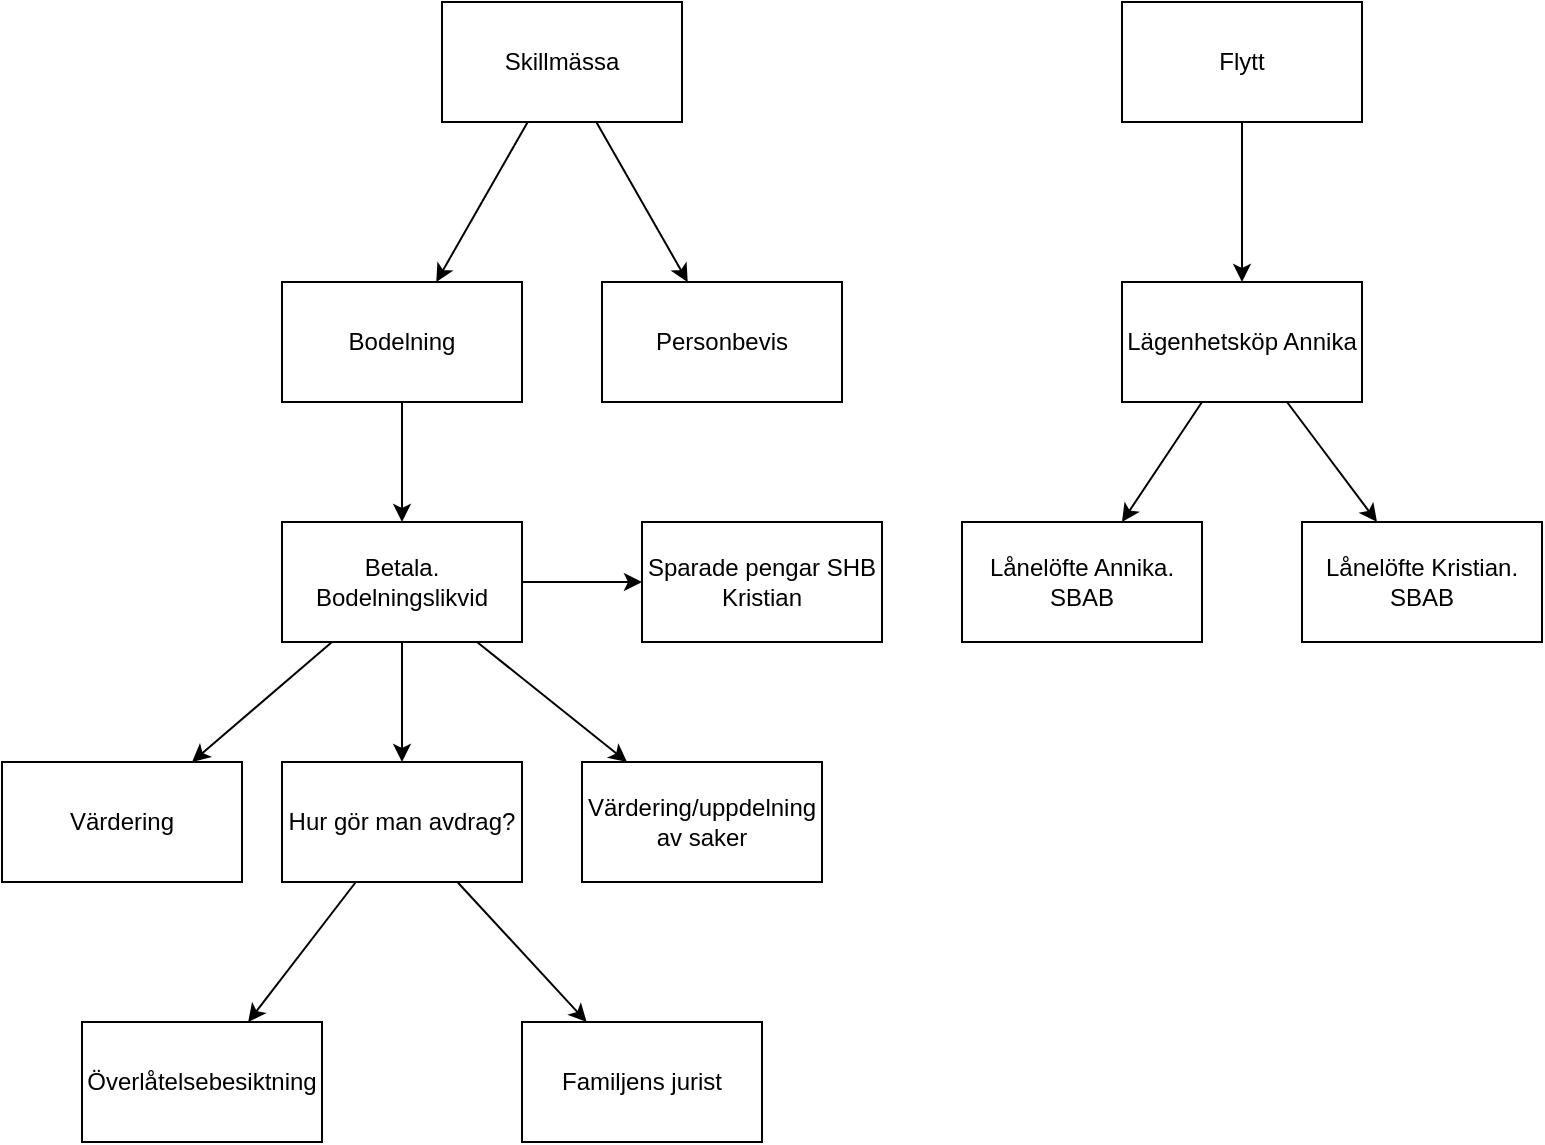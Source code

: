 <mxfile version="20.1.1" type="github">
  <diagram id="D6cnaOc5WCBr1gk6dB1F" name="Page-1">
    <mxGraphModel dx="1422" dy="762" grid="1" gridSize="10" guides="1" tooltips="1" connect="1" arrows="1" fold="1" page="1" pageScale="1" pageWidth="827" pageHeight="1169" math="0" shadow="0">
      <root>
        <mxCell id="0" />
        <mxCell id="1" parent="0" />
        <mxCell id="4qMdnJ5i7SVLYjdUpiAE-1" value="Skillmässa" style="rounded=0;whiteSpace=wrap;html=1;" vertex="1" parent="1">
          <mxGeometry x="240" y="100" width="120" height="60" as="geometry" />
        </mxCell>
        <mxCell id="4qMdnJ5i7SVLYjdUpiAE-2" value="Bodelning" style="rounded=0;whiteSpace=wrap;html=1;" vertex="1" parent="1">
          <mxGeometry x="160" y="240" width="120" height="60" as="geometry" />
        </mxCell>
        <mxCell id="4qMdnJ5i7SVLYjdUpiAE-3" value="" style="endArrow=classic;html=1;rounded=0;" edge="1" parent="1" source="4qMdnJ5i7SVLYjdUpiAE-1" target="4qMdnJ5i7SVLYjdUpiAE-2">
          <mxGeometry width="50" height="50" relative="1" as="geometry">
            <mxPoint x="390" y="420" as="sourcePoint" />
            <mxPoint x="440" y="370" as="targetPoint" />
          </mxGeometry>
        </mxCell>
        <mxCell id="4qMdnJ5i7SVLYjdUpiAE-4" value="Betala. Bodelningslikvid" style="rounded=0;whiteSpace=wrap;html=1;" vertex="1" parent="1">
          <mxGeometry x="160" y="360" width="120" height="60" as="geometry" />
        </mxCell>
        <mxCell id="4qMdnJ5i7SVLYjdUpiAE-5" value="Värdering" style="rounded=0;whiteSpace=wrap;html=1;" vertex="1" parent="1">
          <mxGeometry x="20" y="480" width="120" height="60" as="geometry" />
        </mxCell>
        <mxCell id="4qMdnJ5i7SVLYjdUpiAE-7" value="Hur gör man avdrag?" style="rounded=0;whiteSpace=wrap;html=1;" vertex="1" parent="1">
          <mxGeometry x="160" y="480" width="120" height="60" as="geometry" />
        </mxCell>
        <mxCell id="4qMdnJ5i7SVLYjdUpiAE-8" value="" style="endArrow=classic;html=1;rounded=0;" edge="1" parent="1" source="4qMdnJ5i7SVLYjdUpiAE-2" target="4qMdnJ5i7SVLYjdUpiAE-4">
          <mxGeometry width="50" height="50" relative="1" as="geometry">
            <mxPoint x="390" y="420" as="sourcePoint" />
            <mxPoint x="440" y="370" as="targetPoint" />
          </mxGeometry>
        </mxCell>
        <mxCell id="4qMdnJ5i7SVLYjdUpiAE-11" value="Familjens jurist" style="rounded=0;whiteSpace=wrap;html=1;" vertex="1" parent="1">
          <mxGeometry x="280" y="610" width="120" height="60" as="geometry" />
        </mxCell>
        <mxCell id="4qMdnJ5i7SVLYjdUpiAE-12" value="Överlåtelsebesiktning" style="rounded=0;whiteSpace=wrap;html=1;" vertex="1" parent="1">
          <mxGeometry x="60" y="610" width="120" height="60" as="geometry" />
        </mxCell>
        <mxCell id="4qMdnJ5i7SVLYjdUpiAE-13" value="Värdering/uppdelning av saker" style="rounded=0;whiteSpace=wrap;html=1;" vertex="1" parent="1">
          <mxGeometry x="310" y="480" width="120" height="60" as="geometry" />
        </mxCell>
        <mxCell id="4qMdnJ5i7SVLYjdUpiAE-15" value="Personbevis" style="rounded=0;whiteSpace=wrap;html=1;" vertex="1" parent="1">
          <mxGeometry x="320" y="240" width="120" height="60" as="geometry" />
        </mxCell>
        <mxCell id="4qMdnJ5i7SVLYjdUpiAE-17" value="" style="endArrow=classic;html=1;rounded=0;" edge="1" parent="1" source="4qMdnJ5i7SVLYjdUpiAE-7" target="4qMdnJ5i7SVLYjdUpiAE-11">
          <mxGeometry width="50" height="50" relative="1" as="geometry">
            <mxPoint x="390" y="410" as="sourcePoint" />
            <mxPoint x="440" y="360" as="targetPoint" />
          </mxGeometry>
        </mxCell>
        <mxCell id="4qMdnJ5i7SVLYjdUpiAE-18" value="" style="endArrow=classic;html=1;rounded=0;" edge="1" parent="1" source="4qMdnJ5i7SVLYjdUpiAE-7" target="4qMdnJ5i7SVLYjdUpiAE-12">
          <mxGeometry width="50" height="50" relative="1" as="geometry">
            <mxPoint x="390" y="410" as="sourcePoint" />
            <mxPoint x="440" y="360" as="targetPoint" />
          </mxGeometry>
        </mxCell>
        <mxCell id="4qMdnJ5i7SVLYjdUpiAE-19" value="Lånelöfte Kristian.&lt;br&gt;SBAB" style="rounded=0;whiteSpace=wrap;html=1;" vertex="1" parent="1">
          <mxGeometry x="670" y="360" width="120" height="60" as="geometry" />
        </mxCell>
        <mxCell id="4qMdnJ5i7SVLYjdUpiAE-20" value="Lånelöfte Annika. SBAB" style="rounded=0;whiteSpace=wrap;html=1;" vertex="1" parent="1">
          <mxGeometry x="500" y="360" width="120" height="60" as="geometry" />
        </mxCell>
        <mxCell id="4qMdnJ5i7SVLYjdUpiAE-21" value="Lägenhetsköp Annika" style="rounded=0;whiteSpace=wrap;html=1;" vertex="1" parent="1">
          <mxGeometry x="580" y="240" width="120" height="60" as="geometry" />
        </mxCell>
        <mxCell id="4qMdnJ5i7SVLYjdUpiAE-22" value="" style="endArrow=classic;html=1;rounded=0;" edge="1" parent="1" source="4qMdnJ5i7SVLYjdUpiAE-1" target="4qMdnJ5i7SVLYjdUpiAE-15">
          <mxGeometry width="50" height="50" relative="1" as="geometry">
            <mxPoint x="390" y="410" as="sourcePoint" />
            <mxPoint x="440" y="360" as="targetPoint" />
          </mxGeometry>
        </mxCell>
        <mxCell id="4qMdnJ5i7SVLYjdUpiAE-23" value="" style="endArrow=classic;html=1;rounded=0;" edge="1" parent="1" source="4qMdnJ5i7SVLYjdUpiAE-4" target="4qMdnJ5i7SVLYjdUpiAE-13">
          <mxGeometry width="50" height="50" relative="1" as="geometry">
            <mxPoint x="390" y="410" as="sourcePoint" />
            <mxPoint x="440" y="360" as="targetPoint" />
          </mxGeometry>
        </mxCell>
        <mxCell id="4qMdnJ5i7SVLYjdUpiAE-24" value="" style="endArrow=classic;html=1;rounded=0;" edge="1" parent="1" source="4qMdnJ5i7SVLYjdUpiAE-4" target="4qMdnJ5i7SVLYjdUpiAE-7">
          <mxGeometry width="50" height="50" relative="1" as="geometry">
            <mxPoint x="390" y="410" as="sourcePoint" />
            <mxPoint x="440" y="360" as="targetPoint" />
          </mxGeometry>
        </mxCell>
        <mxCell id="4qMdnJ5i7SVLYjdUpiAE-25" value="" style="endArrow=classic;html=1;rounded=0;" edge="1" parent="1" source="4qMdnJ5i7SVLYjdUpiAE-4" target="4qMdnJ5i7SVLYjdUpiAE-5">
          <mxGeometry width="50" height="50" relative="1" as="geometry">
            <mxPoint x="390" y="410" as="sourcePoint" />
            <mxPoint x="440" y="360" as="targetPoint" />
          </mxGeometry>
        </mxCell>
        <mxCell id="4qMdnJ5i7SVLYjdUpiAE-26" value="Flytt" style="rounded=0;whiteSpace=wrap;html=1;" vertex="1" parent="1">
          <mxGeometry x="580" y="100" width="120" height="60" as="geometry" />
        </mxCell>
        <mxCell id="4qMdnJ5i7SVLYjdUpiAE-27" value="" style="endArrow=classic;html=1;rounded=0;" edge="1" parent="1" source="4qMdnJ5i7SVLYjdUpiAE-26" target="4qMdnJ5i7SVLYjdUpiAE-21">
          <mxGeometry width="50" height="50" relative="1" as="geometry">
            <mxPoint x="390" y="410" as="sourcePoint" />
            <mxPoint x="440" y="360" as="targetPoint" />
          </mxGeometry>
        </mxCell>
        <mxCell id="4qMdnJ5i7SVLYjdUpiAE-29" value="" style="endArrow=classic;html=1;rounded=0;" edge="1" parent="1" source="4qMdnJ5i7SVLYjdUpiAE-21" target="4qMdnJ5i7SVLYjdUpiAE-20">
          <mxGeometry width="50" height="50" relative="1" as="geometry">
            <mxPoint x="540" y="320" as="sourcePoint" />
            <mxPoint x="660" y="270" as="targetPoint" />
          </mxGeometry>
        </mxCell>
        <mxCell id="4qMdnJ5i7SVLYjdUpiAE-30" value="" style="endArrow=classic;html=1;rounded=0;" edge="1" parent="1" source="4qMdnJ5i7SVLYjdUpiAE-21" target="4qMdnJ5i7SVLYjdUpiAE-19">
          <mxGeometry width="50" height="50" relative="1" as="geometry">
            <mxPoint x="490" y="410" as="sourcePoint" />
            <mxPoint x="540" y="360" as="targetPoint" />
          </mxGeometry>
        </mxCell>
        <mxCell id="4qMdnJ5i7SVLYjdUpiAE-31" value="Sparade pengar SHB&lt;br&gt;Kristian" style="rounded=0;whiteSpace=wrap;html=1;" vertex="1" parent="1">
          <mxGeometry x="340" y="360" width="120" height="60" as="geometry" />
        </mxCell>
        <mxCell id="4qMdnJ5i7SVLYjdUpiAE-32" value="" style="endArrow=classic;html=1;rounded=0;" edge="1" parent="1" source="4qMdnJ5i7SVLYjdUpiAE-4" target="4qMdnJ5i7SVLYjdUpiAE-31">
          <mxGeometry width="50" height="50" relative="1" as="geometry">
            <mxPoint x="490" y="370" as="sourcePoint" />
            <mxPoint x="540" y="320" as="targetPoint" />
          </mxGeometry>
        </mxCell>
      </root>
    </mxGraphModel>
  </diagram>
</mxfile>
